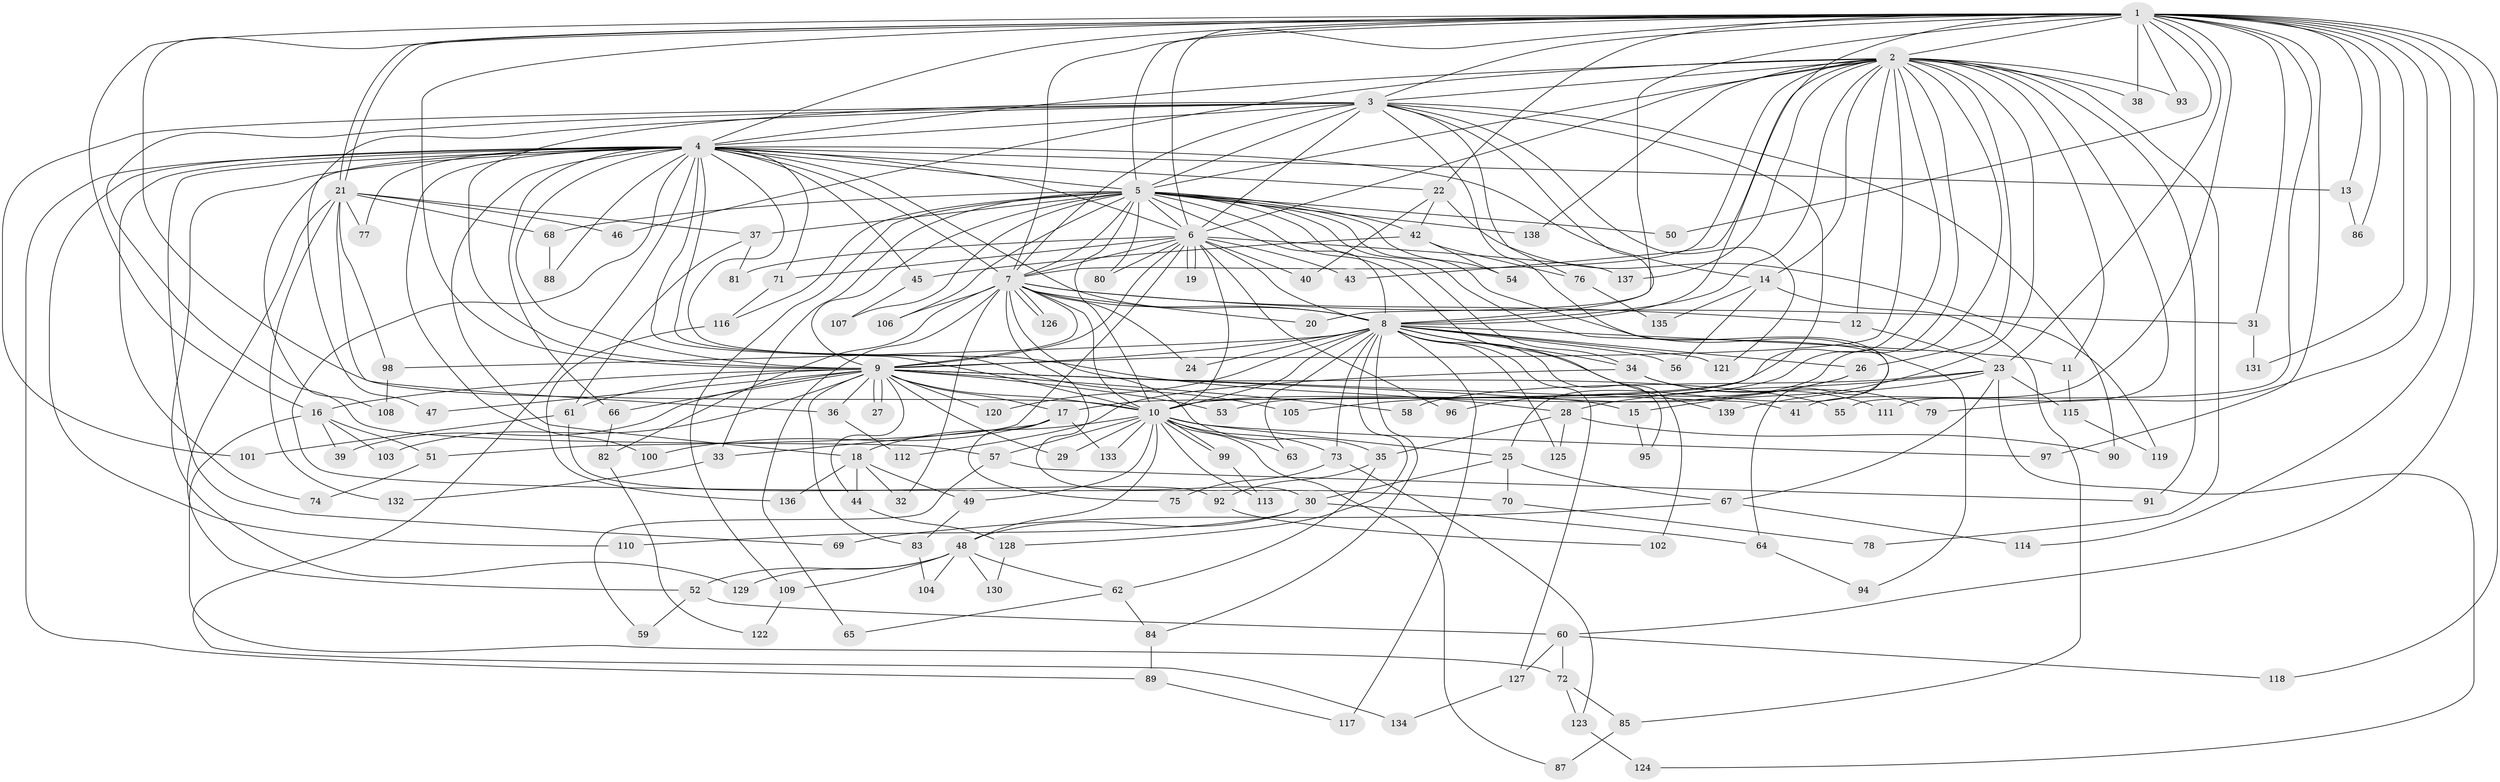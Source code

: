 // Generated by graph-tools (version 1.1) at 2025/25/03/09/25 03:25:43]
// undirected, 139 vertices, 303 edges
graph export_dot {
graph [start="1"]
  node [color=gray90,style=filled];
  1;
  2;
  3;
  4;
  5;
  6;
  7;
  8;
  9;
  10;
  11;
  12;
  13;
  14;
  15;
  16;
  17;
  18;
  19;
  20;
  21;
  22;
  23;
  24;
  25;
  26;
  27;
  28;
  29;
  30;
  31;
  32;
  33;
  34;
  35;
  36;
  37;
  38;
  39;
  40;
  41;
  42;
  43;
  44;
  45;
  46;
  47;
  48;
  49;
  50;
  51;
  52;
  53;
  54;
  55;
  56;
  57;
  58;
  59;
  60;
  61;
  62;
  63;
  64;
  65;
  66;
  67;
  68;
  69;
  70;
  71;
  72;
  73;
  74;
  75;
  76;
  77;
  78;
  79;
  80;
  81;
  82;
  83;
  84;
  85;
  86;
  87;
  88;
  89;
  90;
  91;
  92;
  93;
  94;
  95;
  96;
  97;
  98;
  99;
  100;
  101;
  102;
  103;
  104;
  105;
  106;
  107;
  108;
  109;
  110;
  111;
  112;
  113;
  114;
  115;
  116;
  117;
  118;
  119;
  120;
  121;
  122;
  123;
  124;
  125;
  126;
  127;
  128;
  129;
  130;
  131;
  132;
  133;
  134;
  135;
  136;
  137;
  138;
  139;
  1 -- 2;
  1 -- 3;
  1 -- 4;
  1 -- 5;
  1 -- 6;
  1 -- 7;
  1 -- 8;
  1 -- 9;
  1 -- 10;
  1 -- 13;
  1 -- 16;
  1 -- 20;
  1 -- 21;
  1 -- 21;
  1 -- 22;
  1 -- 23;
  1 -- 31;
  1 -- 38;
  1 -- 41;
  1 -- 50;
  1 -- 55;
  1 -- 60;
  1 -- 79;
  1 -- 86;
  1 -- 93;
  1 -- 97;
  1 -- 114;
  1 -- 118;
  1 -- 131;
  2 -- 3;
  2 -- 4;
  2 -- 5;
  2 -- 6;
  2 -- 7;
  2 -- 8;
  2 -- 9;
  2 -- 10;
  2 -- 11;
  2 -- 12;
  2 -- 14;
  2 -- 15;
  2 -- 17;
  2 -- 26;
  2 -- 38;
  2 -- 43;
  2 -- 46;
  2 -- 53;
  2 -- 78;
  2 -- 91;
  2 -- 93;
  2 -- 111;
  2 -- 137;
  2 -- 138;
  3 -- 4;
  3 -- 5;
  3 -- 6;
  3 -- 7;
  3 -- 8;
  3 -- 9;
  3 -- 10;
  3 -- 25;
  3 -- 47;
  3 -- 57;
  3 -- 76;
  3 -- 90;
  3 -- 101;
  3 -- 121;
  4 -- 5;
  4 -- 6;
  4 -- 7;
  4 -- 8;
  4 -- 9;
  4 -- 10;
  4 -- 13;
  4 -- 14;
  4 -- 18;
  4 -- 22;
  4 -- 28;
  4 -- 45;
  4 -- 66;
  4 -- 69;
  4 -- 70;
  4 -- 71;
  4 -- 74;
  4 -- 77;
  4 -- 88;
  4 -- 89;
  4 -- 100;
  4 -- 105;
  4 -- 108;
  4 -- 110;
  4 -- 129;
  4 -- 134;
  5 -- 6;
  5 -- 7;
  5 -- 8;
  5 -- 9;
  5 -- 10;
  5 -- 33;
  5 -- 34;
  5 -- 37;
  5 -- 42;
  5 -- 50;
  5 -- 54;
  5 -- 64;
  5 -- 68;
  5 -- 80;
  5 -- 94;
  5 -- 102;
  5 -- 106;
  5 -- 107;
  5 -- 109;
  5 -- 116;
  5 -- 138;
  6 -- 7;
  6 -- 8;
  6 -- 9;
  6 -- 10;
  6 -- 19;
  6 -- 19;
  6 -- 40;
  6 -- 43;
  6 -- 51;
  6 -- 71;
  6 -- 80;
  6 -- 81;
  6 -- 96;
  6 -- 137;
  7 -- 8;
  7 -- 9;
  7 -- 10;
  7 -- 12;
  7 -- 20;
  7 -- 24;
  7 -- 30;
  7 -- 31;
  7 -- 32;
  7 -- 35;
  7 -- 65;
  7 -- 82;
  7 -- 106;
  7 -- 126;
  7 -- 126;
  8 -- 9;
  8 -- 10;
  8 -- 11;
  8 -- 24;
  8 -- 26;
  8 -- 34;
  8 -- 56;
  8 -- 63;
  8 -- 73;
  8 -- 84;
  8 -- 95;
  8 -- 98;
  8 -- 117;
  8 -- 120;
  8 -- 121;
  8 -- 125;
  8 -- 127;
  8 -- 128;
  8 -- 139;
  9 -- 10;
  9 -- 15;
  9 -- 16;
  9 -- 17;
  9 -- 27;
  9 -- 27;
  9 -- 29;
  9 -- 36;
  9 -- 39;
  9 -- 41;
  9 -- 44;
  9 -- 47;
  9 -- 53;
  9 -- 55;
  9 -- 58;
  9 -- 61;
  9 -- 66;
  9 -- 83;
  9 -- 103;
  9 -- 120;
  10 -- 18;
  10 -- 25;
  10 -- 29;
  10 -- 48;
  10 -- 49;
  10 -- 57;
  10 -- 63;
  10 -- 73;
  10 -- 87;
  10 -- 97;
  10 -- 99;
  10 -- 99;
  10 -- 113;
  10 -- 133;
  11 -- 115;
  12 -- 23;
  13 -- 86;
  14 -- 56;
  14 -- 85;
  14 -- 135;
  15 -- 95;
  16 -- 39;
  16 -- 51;
  16 -- 72;
  16 -- 103;
  17 -- 33;
  17 -- 75;
  17 -- 100;
  17 -- 133;
  18 -- 32;
  18 -- 44;
  18 -- 49;
  18 -- 136;
  21 -- 36;
  21 -- 37;
  21 -- 46;
  21 -- 52;
  21 -- 68;
  21 -- 77;
  21 -- 98;
  21 -- 132;
  22 -- 40;
  22 -- 42;
  22 -- 119;
  23 -- 28;
  23 -- 58;
  23 -- 67;
  23 -- 115;
  23 -- 124;
  23 -- 139;
  25 -- 30;
  25 -- 67;
  25 -- 70;
  26 -- 96;
  26 -- 105;
  28 -- 35;
  28 -- 90;
  28 -- 125;
  30 -- 48;
  30 -- 64;
  30 -- 110;
  31 -- 131;
  33 -- 132;
  34 -- 79;
  34 -- 111;
  34 -- 112;
  35 -- 62;
  35 -- 92;
  36 -- 112;
  37 -- 61;
  37 -- 81;
  42 -- 45;
  42 -- 54;
  42 -- 76;
  44 -- 128;
  45 -- 107;
  48 -- 52;
  48 -- 62;
  48 -- 104;
  48 -- 109;
  48 -- 129;
  48 -- 130;
  49 -- 83;
  51 -- 74;
  52 -- 59;
  52 -- 60;
  57 -- 59;
  57 -- 91;
  60 -- 72;
  60 -- 118;
  60 -- 127;
  61 -- 92;
  61 -- 101;
  62 -- 65;
  62 -- 84;
  64 -- 94;
  66 -- 82;
  67 -- 69;
  67 -- 114;
  68 -- 88;
  70 -- 78;
  71 -- 116;
  72 -- 85;
  72 -- 123;
  73 -- 75;
  73 -- 123;
  76 -- 135;
  82 -- 122;
  83 -- 104;
  84 -- 89;
  85 -- 87;
  89 -- 117;
  92 -- 102;
  98 -- 108;
  99 -- 113;
  109 -- 122;
  115 -- 119;
  116 -- 136;
  123 -- 124;
  127 -- 134;
  128 -- 130;
}
